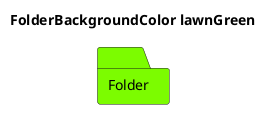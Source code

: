 @startuml
'!include ../../../plantuml-styles/plantuml-ae-skinparam-ex.iuml

skinparam FolderBackgroundColor lawnGreen

title FolderBackgroundColor lawnGreen

folder Folder 
@enduml